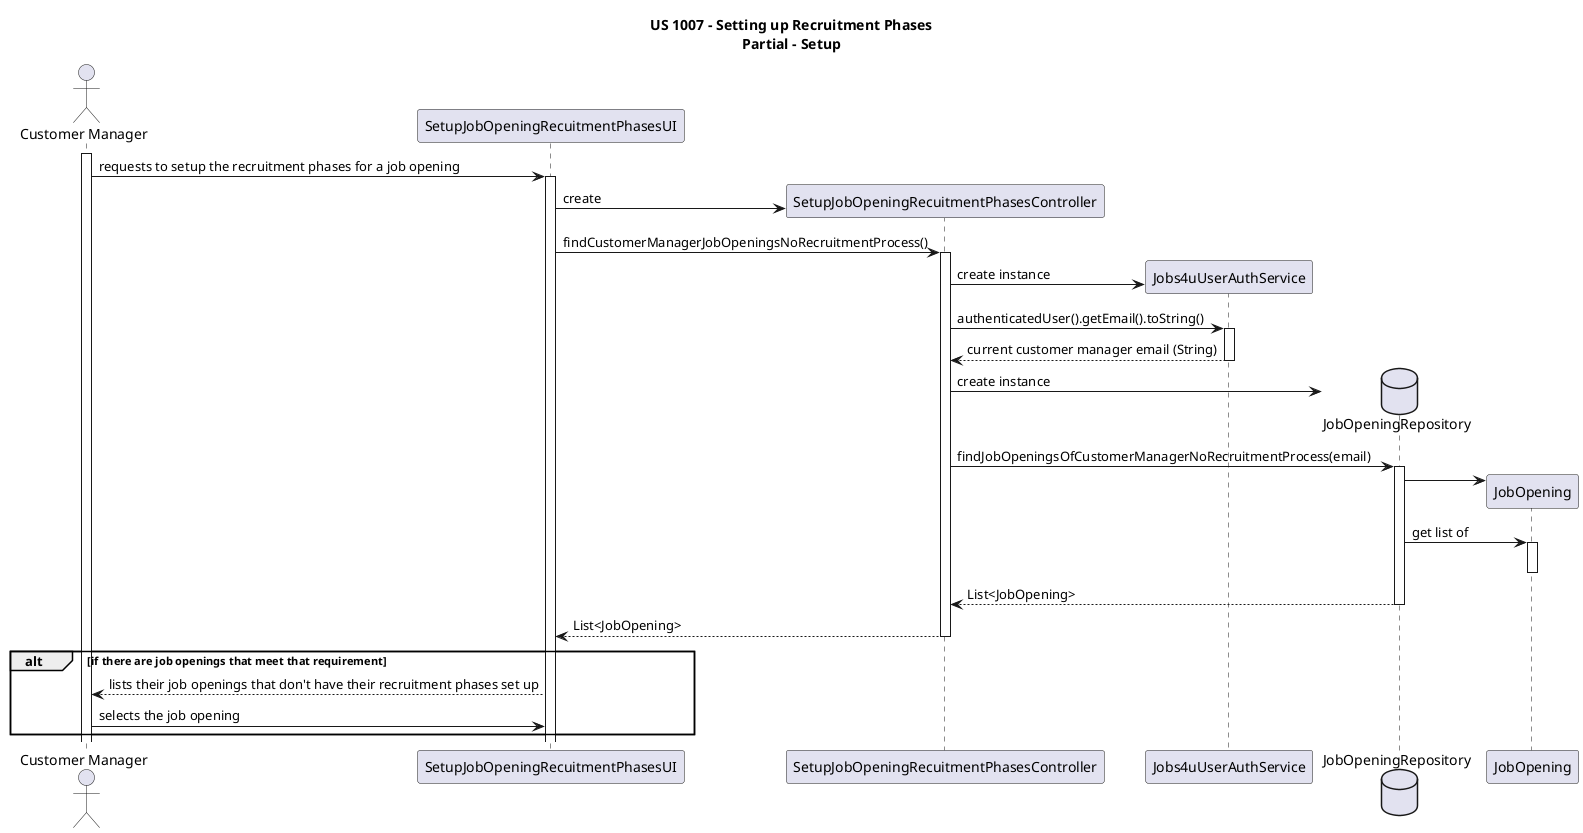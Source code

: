 @startuml
actor "Customer Manager" as User
participant SetupJobOpeningRecuitmentPhasesUI as UI
participant SetupJobOpeningRecuitmentPhasesController as CTRL
participant Jobs4uUserAuthService as Service
database JobOpeningRepository as Repository
participant JobOpening as Object

title US 1007 - Setting up Recruitment Phases\nPartial - Setup

activate User

User -> UI : requests to setup the recruitment phases for a job opening

activate UI

UI -> CTRL** : create

UI -> CTRL : findCustomerManagerJobOpeningsNoRecruitmentProcess()
activate CTRL

CTRL -> Service** : create instance

CTRL -> Service : authenticatedUser().getEmail().toString()
activate Service
Service --> CTRL : current customer manager email (String)
deactivate Service

CTRL -> Repository** : create instance

CTRL -> Repository : findJobOpeningsOfCustomerManagerNoRecruitmentProcess(email)
activate Repository

Repository -> Object**
Repository -> Object : get list of
activate Object
deactivate Object

Repository --> CTRL : List<JobOpening>
deactivate Repository

CTRL --> UI : List<JobOpening>
deactivate CTRL

alt if there are job openings that meet that requirement

UI --> User : lists their job openings that don't have their recruitment phases set up

User -> UI : selects the job opening

end alt

@enduml